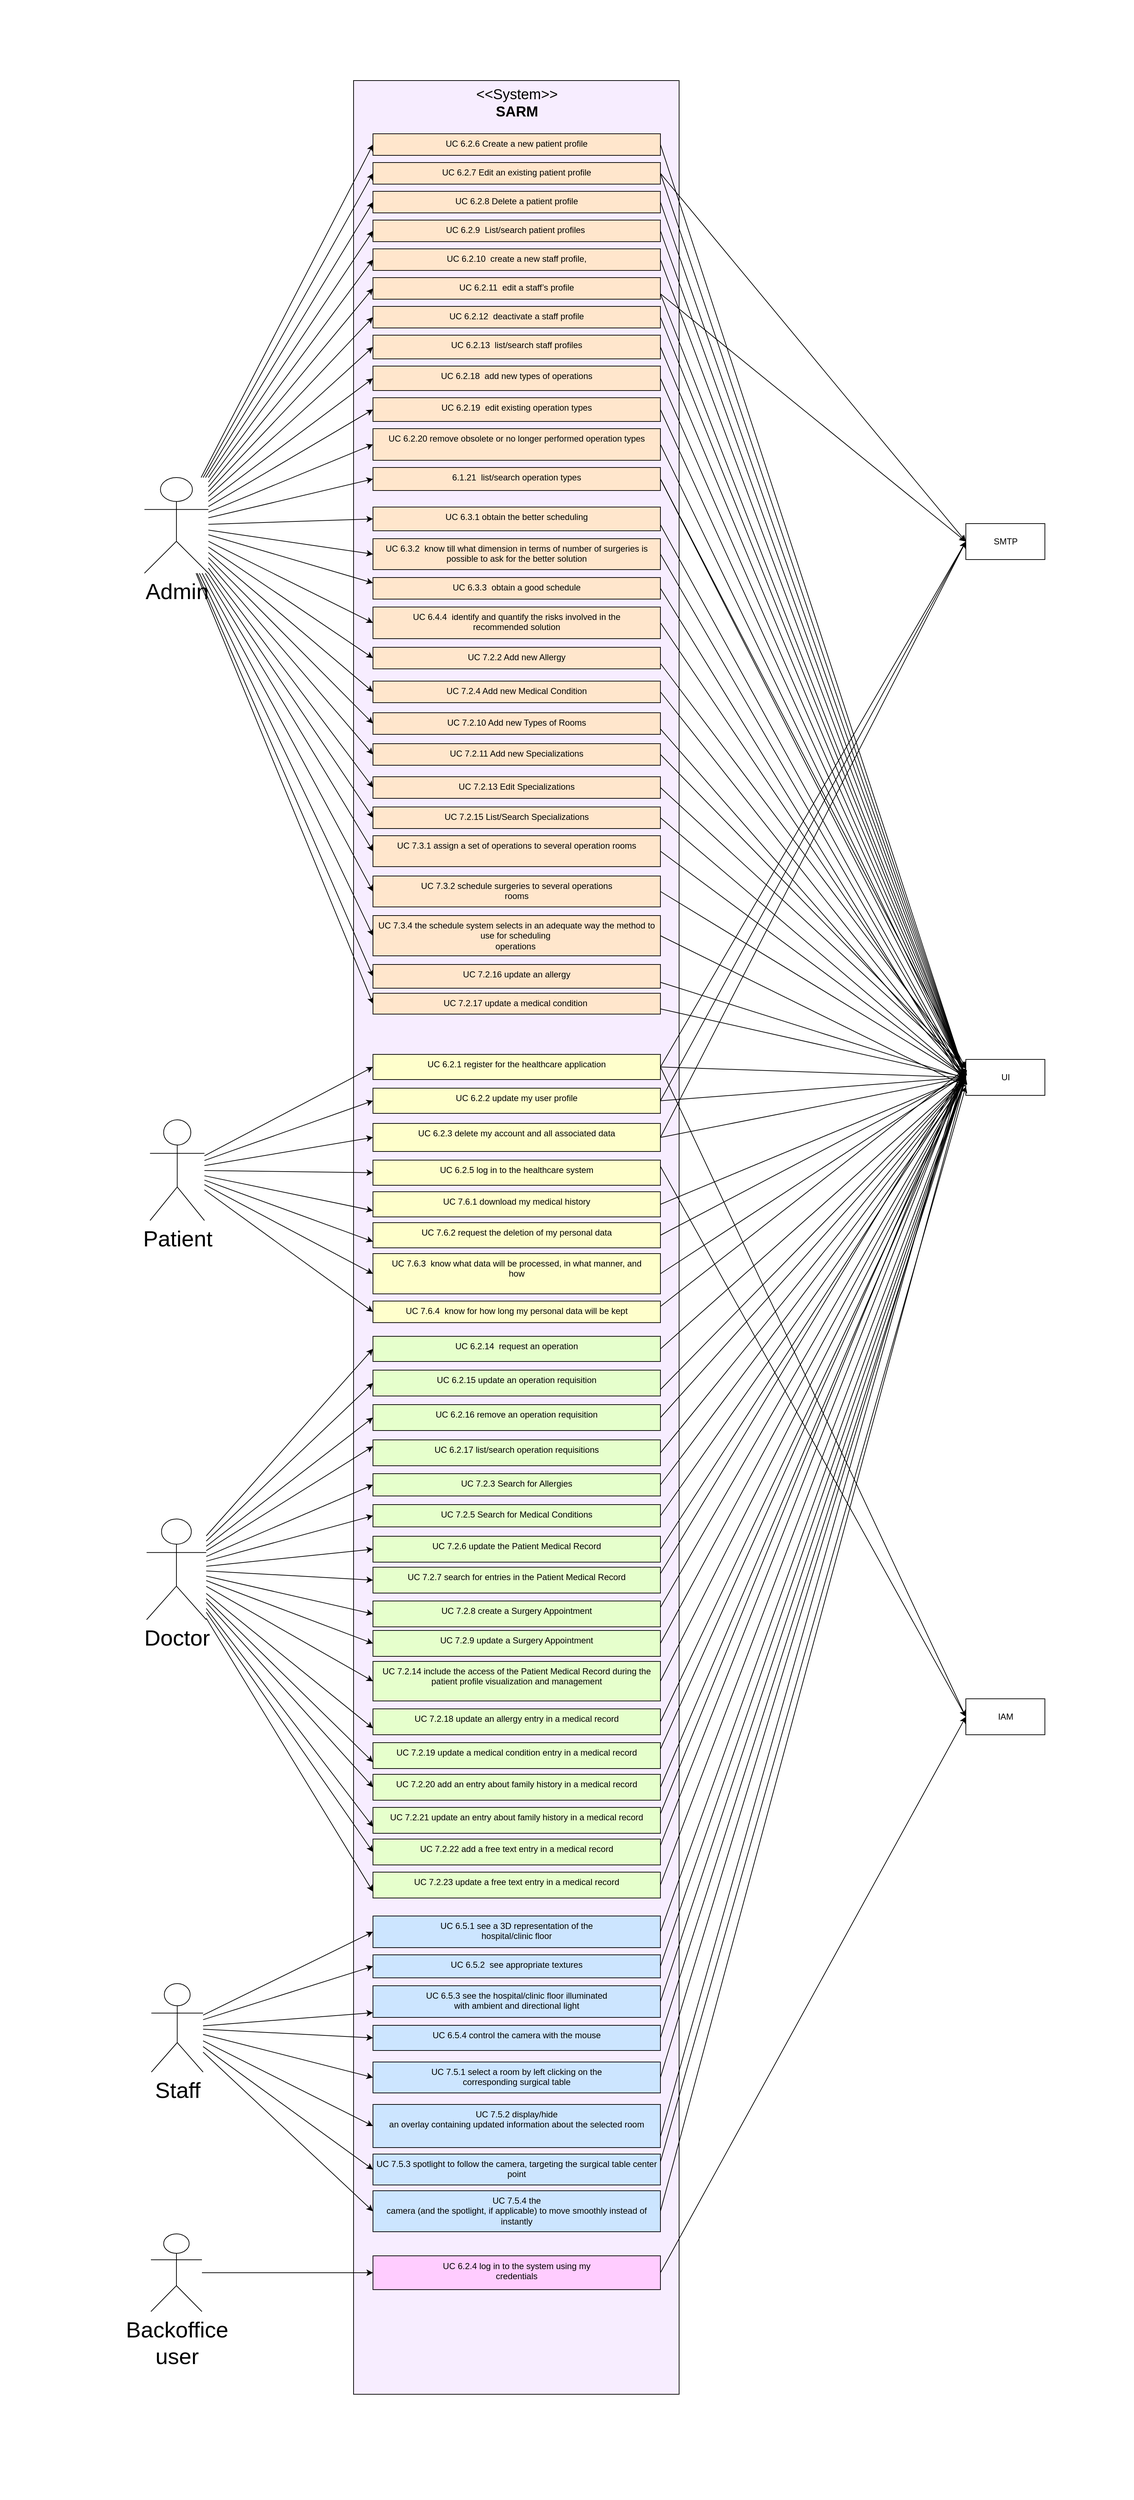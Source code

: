 <mxfile>
    <diagram id="1Ppz6q04f_pC2L-XRFzI" name="Page-1">
        <mxGraphModel dx="5565" dy="3195" grid="0" gridSize="10" guides="1" tooltips="1" connect="1" arrows="1" fold="1" page="1" pageScale="1" pageWidth="850" pageHeight="1100" background="#ffffff" math="0" shadow="0">
            <root>
                <mxCell id="0"/>
                <mxCell id="1" parent="0"/>
                <mxCell id="110" value="" style="whiteSpace=wrap;html=1;labelBackgroundColor=none;labelBorderColor=default;strokeColor=none;fontColor=#000000;fillColor=none;" parent="1" vertex="1">
                    <mxGeometry x="-248" y="-176" width="1577" height="3475" as="geometry"/>
                </mxCell>
                <mxCell id="75" value="&lt;font style=&quot;font-size: 20px;&quot;&gt;&amp;lt;&amp;lt;System&amp;gt;&amp;gt;&lt;br&gt;&lt;b&gt;SARM&lt;/b&gt;&lt;/font&gt;" style="html=1;align=center;verticalAlign=top;dashed=0;fillColor=#F7EDFF;strokeColor=#000000;fontColor=#000000;labelBackgroundColor=none;" parent="1" vertex="1">
                    <mxGeometry x="244" y="-64" width="453" height="3217" as="geometry"/>
                </mxCell>
                <mxCell id="5" value="" style="edgeStyle=none;html=1;fontColor=#000000;strokeColor=#000000;entryX=0;entryY=0.5;entryDx=0;entryDy=0;" parent="1" source="3" target="4" edge="1">
                    <mxGeometry relative="1" as="geometry"/>
                </mxCell>
                <mxCell id="7" value="" style="edgeStyle=none;html=1;strokeColor=#000000;fontColor=#000000;entryX=0;entryY=0.5;entryDx=0;entryDy=0;" parent="1" source="3" target="6" edge="1">
                    <mxGeometry relative="1" as="geometry"/>
                </mxCell>
                <mxCell id="9" value="" style="edgeStyle=none;html=1;strokeColor=#000000;fontColor=#000000;entryX=0;entryY=0.5;entryDx=0;entryDy=0;" parent="1" source="3" target="8" edge="1">
                    <mxGeometry relative="1" as="geometry"/>
                </mxCell>
                <mxCell id="11" value="" style="edgeStyle=none;html=1;strokeColor=#000000;fontColor=#000000;entryX=0;entryY=0.5;entryDx=0;entryDy=0;" parent="1" source="3" target="10" edge="1">
                    <mxGeometry relative="1" as="geometry"/>
                </mxCell>
                <mxCell id="15" value="" style="edgeStyle=none;html=1;strokeColor=#000000;fontColor=#000000;entryX=0;entryY=0.5;entryDx=0;entryDy=0;" parent="1" source="3" target="14" edge="1">
                    <mxGeometry relative="1" as="geometry"/>
                </mxCell>
                <mxCell id="17" value="" style="edgeStyle=none;html=1;strokeColor=#000000;fontColor=#000000;entryX=0;entryY=0.5;entryDx=0;entryDy=0;" parent="1" source="3" target="16" edge="1">
                    <mxGeometry relative="1" as="geometry"/>
                </mxCell>
                <mxCell id="20" value="" style="edgeStyle=none;html=1;strokeColor=#000000;fontColor=#000000;entryX=0;entryY=0.5;entryDx=0;entryDy=0;" parent="1" source="3" target="19" edge="1">
                    <mxGeometry relative="1" as="geometry"/>
                </mxCell>
                <mxCell id="23" value="" style="edgeStyle=none;html=1;strokeColor=#000000;fontColor=#000000;entryX=0;entryY=0.5;entryDx=0;entryDy=0;" parent="1" source="3" target="22" edge="1">
                    <mxGeometry relative="1" as="geometry"/>
                </mxCell>
                <mxCell id="25" value="" style="edgeStyle=none;html=1;strokeColor=#000000;fontColor=#000000;entryX=0;entryY=0.5;entryDx=0;entryDy=0;" parent="1" source="3" target="24" edge="1">
                    <mxGeometry relative="1" as="geometry"/>
                </mxCell>
                <mxCell id="27" value="" style="edgeStyle=none;html=1;strokeColor=#000000;fontColor=#000000;entryX=0;entryY=0.5;entryDx=0;entryDy=0;" parent="1" source="3" target="26" edge="1">
                    <mxGeometry relative="1" as="geometry"/>
                </mxCell>
                <mxCell id="29" value="" style="edgeStyle=none;html=1;strokeColor=#000000;fontColor=#000000;entryX=0;entryY=0.5;entryDx=0;entryDy=0;" parent="1" source="3" target="28" edge="1">
                    <mxGeometry relative="1" as="geometry"/>
                </mxCell>
                <mxCell id="31" value="" style="edgeStyle=none;html=1;strokeColor=#000000;fontColor=#000000;entryX=0;entryY=0.5;entryDx=0;entryDy=0;" parent="1" source="3" target="30" edge="1">
                    <mxGeometry relative="1" as="geometry"/>
                </mxCell>
                <mxCell id="33" value="" style="edgeStyle=none;html=1;strokeColor=#000000;fontColor=#000000;entryX=0;entryY=0.5;entryDx=0;entryDy=0;" parent="1" source="3" target="32" edge="1">
                    <mxGeometry relative="1" as="geometry"/>
                </mxCell>
                <mxCell id="35" value="" style="edgeStyle=none;html=1;strokeColor=#000000;fontColor=#000000;entryX=0;entryY=0.5;entryDx=0;entryDy=0;" parent="1" source="3" target="34" edge="1">
                    <mxGeometry relative="1" as="geometry"/>
                </mxCell>
                <mxCell id="37" value="" style="edgeStyle=none;html=1;strokeColor=#000000;fontColor=#000000;entryX=0;entryY=0.25;entryDx=0;entryDy=0;" parent="1" source="3" target="36" edge="1">
                    <mxGeometry relative="1" as="geometry"/>
                </mxCell>
                <mxCell id="39" value="" style="edgeStyle=none;html=1;strokeColor=#000000;fontColor=#000000;entryX=0;entryY=0.5;entryDx=0;entryDy=0;" parent="1" source="3" target="38" edge="1">
                    <mxGeometry relative="1" as="geometry"/>
                </mxCell>
                <mxCell id="127" style="edgeStyle=none;html=1;entryX=0;entryY=0.5;entryDx=0;entryDy=0;fontColor=#000000;strokeColor=#000000;" edge="1" parent="1" source="3" target="111">
                    <mxGeometry relative="1" as="geometry"/>
                </mxCell>
                <mxCell id="130" style="edgeStyle=none;html=1;entryX=0;entryY=0.5;entryDx=0;entryDy=0;strokeColor=#000000;fontColor=#000000;" edge="1" parent="1" source="3" target="112">
                    <mxGeometry relative="1" as="geometry"/>
                </mxCell>
                <mxCell id="131" style="edgeStyle=none;html=1;entryX=0;entryY=0.5;entryDx=0;entryDy=0;strokeColor=#000000;fontColor=#000000;" edge="1" parent="1" source="3" target="113">
                    <mxGeometry relative="1" as="geometry"/>
                </mxCell>
                <mxCell id="132" style="edgeStyle=none;html=1;entryX=0;entryY=0.5;entryDx=0;entryDy=0;strokeColor=#000000;fontColor=#000000;" edge="1" parent="1" source="3" target="114">
                    <mxGeometry relative="1" as="geometry"/>
                </mxCell>
                <mxCell id="133" style="edgeStyle=none;html=1;entryX=0;entryY=0.5;entryDx=0;entryDy=0;strokeColor=#000000;fontColor=#000000;" edge="1" parent="1" source="3" target="115">
                    <mxGeometry relative="1" as="geometry"/>
                </mxCell>
                <mxCell id="134" style="edgeStyle=none;html=1;entryX=0;entryY=0.5;entryDx=0;entryDy=0;strokeColor=#000000;fontColor=#000000;" edge="1" parent="1" source="3" target="116">
                    <mxGeometry relative="1" as="geometry"/>
                </mxCell>
                <mxCell id="135" style="edgeStyle=none;html=1;entryX=0;entryY=0.5;entryDx=0;entryDy=0;strokeColor=#000000;fontColor=#000000;" edge="1" parent="1" source="3" target="123">
                    <mxGeometry relative="1" as="geometry"/>
                </mxCell>
                <mxCell id="136" style="edgeStyle=none;html=1;entryX=0;entryY=0.5;entryDx=0;entryDy=0;strokeColor=#000000;fontColor=#000000;" edge="1" parent="1" source="3" target="124">
                    <mxGeometry relative="1" as="geometry"/>
                </mxCell>
                <mxCell id="170" style="edgeStyle=none;html=1;entryX=0;entryY=0.5;entryDx=0;entryDy=0;strokeColor=#000000;fontColor=#000000;" edge="1" parent="1" source="3" target="144">
                    <mxGeometry relative="1" as="geometry"/>
                </mxCell>
                <mxCell id="171" style="edgeStyle=none;html=1;entryX=0;entryY=0.5;entryDx=0;entryDy=0;strokeColor=#000000;fontColor=#000000;" edge="1" parent="1" source="3" target="154">
                    <mxGeometry relative="1" as="geometry"/>
                </mxCell>
                <mxCell id="172" style="edgeStyle=none;html=1;entryX=0;entryY=0.5;entryDx=0;entryDy=0;strokeColor=#000000;fontColor=#000000;" edge="1" parent="1" source="3" target="155">
                    <mxGeometry relative="1" as="geometry"/>
                </mxCell>
                <mxCell id="3" value="Admin" style="shape=umlActor;verticalLabelPosition=bottom;verticalAlign=top;html=1;strokeColor=#000000;fillColor=none;fontColor=#000000;fontSize=31;" parent="1" vertex="1">
                    <mxGeometry x="-47" y="488" width="89" height="133" as="geometry"/>
                </mxCell>
                <mxCell id="79" style="edgeStyle=none;html=1;entryX=0;entryY=0.5;entryDx=0;entryDy=0;strokeColor=#000000;fontSize=20;fontColor=#000000;endArrow=classic;endFill=1;exitX=1;exitY=0.5;exitDx=0;exitDy=0;" parent="1" source="4" target="76" edge="1">
                    <mxGeometry relative="1" as="geometry"/>
                </mxCell>
                <mxCell id="4" value="UC 6.2.6 Create a new patient profile" style="whiteSpace=wrap;html=1;verticalAlign=top;fillColor=#FFE6CC;strokeColor=#000000;fontColor=#000000;" parent="1" vertex="1">
                    <mxGeometry x="271" y="10" width="400" height="30" as="geometry"/>
                </mxCell>
                <mxCell id="80" style="edgeStyle=none;html=1;entryX=0;entryY=0.5;entryDx=0;entryDy=0;strokeColor=#000000;fontSize=20;fontColor=#000000;endArrow=classic;endFill=1;exitX=1;exitY=0.5;exitDx=0;exitDy=0;" parent="1" source="6" target="76" edge="1">
                    <mxGeometry relative="1" as="geometry"/>
                </mxCell>
                <mxCell id="84" style="edgeStyle=none;html=1;exitX=1;exitY=0.5;exitDx=0;exitDy=0;entryX=0;entryY=0.5;entryDx=0;entryDy=0;strokeColor=#000000;fontSize=20;fontColor=#000000;endArrow=classic;endFill=1;" parent="1" source="6" target="13" edge="1">
                    <mxGeometry relative="1" as="geometry"/>
                </mxCell>
                <mxCell id="6" value="UC 6.2.7 Edit an existing patient profile" style="whiteSpace=wrap;html=1;verticalAlign=top;fillColor=#FFE6CC;strokeColor=#000000;fontColor=#000000;" parent="1" vertex="1">
                    <mxGeometry x="271" y="50" width="400" height="30" as="geometry"/>
                </mxCell>
                <mxCell id="81" style="edgeStyle=none;html=1;entryX=0;entryY=0.5;entryDx=0;entryDy=0;strokeColor=#000000;fontSize=20;fontColor=#000000;endArrow=classic;endFill=1;exitX=1;exitY=0.5;exitDx=0;exitDy=0;" parent="1" source="8" target="76" edge="1">
                    <mxGeometry relative="1" as="geometry"/>
                </mxCell>
                <mxCell id="8" value="UC 6.2.8 Delete a patient profile" style="whiteSpace=wrap;html=1;verticalAlign=top;fillColor=#FFE6CC;strokeColor=#000000;fontColor=#000000;" parent="1" vertex="1">
                    <mxGeometry x="271" y="90" width="400" height="30" as="geometry"/>
                </mxCell>
                <mxCell id="82" style="edgeStyle=none;html=1;entryX=0;entryY=0.5;entryDx=0;entryDy=0;strokeColor=#000000;fontSize=20;fontColor=#000000;endArrow=classic;endFill=1;exitX=1;exitY=0.5;exitDx=0;exitDy=0;" parent="1" source="10" target="76" edge="1">
                    <mxGeometry relative="1" as="geometry"/>
                </mxCell>
                <mxCell id="10" value="UC 6.2.9&amp;nbsp; List/search patient profiles&amp;nbsp;" style="whiteSpace=wrap;html=1;verticalAlign=top;fillColor=#FFE6CC;strokeColor=#000000;fontColor=#000000;" parent="1" vertex="1">
                    <mxGeometry x="271" y="130" width="400" height="30" as="geometry"/>
                </mxCell>
                <mxCell id="12" value="IAM" style="html=1;strokeColor=#000000;fontColor=#000000;fillColor=none;" parent="1" vertex="1">
                    <mxGeometry x="1096" y="2186" width="110" height="50" as="geometry"/>
                </mxCell>
                <mxCell id="13" value="SMTP" style="html=1;strokeColor=#000000;fontColor=#000000;fillColor=none;" parent="1" vertex="1">
                    <mxGeometry x="1096" y="552" width="110" height="50" as="geometry"/>
                </mxCell>
                <mxCell id="83" style="edgeStyle=none;html=1;entryX=0;entryY=0.5;entryDx=0;entryDy=0;strokeColor=#000000;fontSize=20;fontColor=#000000;endArrow=classic;endFill=1;exitX=1;exitY=0.5;exitDx=0;exitDy=0;" parent="1" source="14" target="76" edge="1">
                    <mxGeometry relative="1" as="geometry"/>
                </mxCell>
                <mxCell id="14" value="UC 6.2.10&amp;nbsp; create a new staff profile," style="whiteSpace=wrap;html=1;verticalAlign=top;fillColor=#FFE6CC;strokeColor=#000000;fontColor=#000000;" parent="1" vertex="1">
                    <mxGeometry x="271" y="170" width="400" height="30" as="geometry"/>
                </mxCell>
                <mxCell id="85" style="edgeStyle=none;html=1;exitX=1;exitY=0.75;exitDx=0;exitDy=0;entryX=0;entryY=0.5;entryDx=0;entryDy=0;strokeColor=#000000;fontSize=20;fontColor=#000000;endArrow=classic;endFill=1;" parent="1" source="16" target="13" edge="1">
                    <mxGeometry relative="1" as="geometry"/>
                </mxCell>
                <mxCell id="86" style="edgeStyle=none;html=1;entryX=0;entryY=0.5;entryDx=0;entryDy=0;strokeColor=#000000;fontSize=20;fontColor=#000000;endArrow=classic;endFill=1;exitX=1;exitY=0.75;exitDx=0;exitDy=0;" parent="1" source="16" target="76" edge="1">
                    <mxGeometry relative="1" as="geometry"/>
                </mxCell>
                <mxCell id="16" value="UC 6.2.11&amp;nbsp; edit a staff’s profile" style="whiteSpace=wrap;html=1;verticalAlign=top;fillColor=#FFE6CC;strokeColor=#000000;fontColor=#000000;" parent="1" vertex="1">
                    <mxGeometry x="271" y="210" width="400" height="30" as="geometry"/>
                </mxCell>
                <mxCell id="87" style="edgeStyle=none;html=1;entryX=0;entryY=0.5;entryDx=0;entryDy=0;strokeColor=#000000;fontSize=20;fontColor=#000000;endArrow=classic;endFill=1;exitX=1;exitY=0.5;exitDx=0;exitDy=0;" parent="1" source="19" target="76" edge="1">
                    <mxGeometry relative="1" as="geometry"/>
                </mxCell>
                <mxCell id="19" value="UC 6.2.12&amp;nbsp; deactivate a staff profile" style="whiteSpace=wrap;html=1;verticalAlign=top;fillColor=#FFE6CC;strokeColor=#000000;fontColor=#000000;" parent="1" vertex="1">
                    <mxGeometry x="271" y="250" width="400" height="30" as="geometry"/>
                </mxCell>
                <mxCell id="88" style="edgeStyle=none;html=1;entryX=0;entryY=0.5;entryDx=0;entryDy=0;strokeColor=#000000;fontSize=20;fontColor=#000000;endArrow=classic;endFill=1;exitX=1;exitY=0.5;exitDx=0;exitDy=0;" parent="1" source="22" target="76" edge="1">
                    <mxGeometry relative="1" as="geometry"/>
                </mxCell>
                <mxCell id="22" value="UC 6.2.13&amp;nbsp; list/search staff profiles" style="whiteSpace=wrap;html=1;verticalAlign=top;fillColor=#FFE6CC;strokeColor=#000000;fontColor=#000000;" parent="1" vertex="1">
                    <mxGeometry x="271" y="290" width="400" height="33" as="geometry"/>
                </mxCell>
                <mxCell id="89" style="edgeStyle=none;html=1;entryX=0;entryY=0.5;entryDx=0;entryDy=0;strokeColor=#000000;fontSize=20;fontColor=#000000;endArrow=classic;endFill=1;exitX=1;exitY=0.5;exitDx=0;exitDy=0;" parent="1" source="24" target="76" edge="1">
                    <mxGeometry relative="1" as="geometry"/>
                </mxCell>
                <mxCell id="24" value="UC 6.2.18&amp;nbsp; add new types of operations" style="whiteSpace=wrap;html=1;verticalAlign=top;fillColor=#FFE6CC;strokeColor=#000000;fontColor=#000000;" parent="1" vertex="1">
                    <mxGeometry x="271" y="333" width="400" height="34" as="geometry"/>
                </mxCell>
                <mxCell id="90" style="edgeStyle=none;html=1;entryX=0;entryY=0.5;entryDx=0;entryDy=0;strokeColor=#000000;fontSize=20;fontColor=#000000;endArrow=classic;endFill=1;exitX=1;exitY=0.5;exitDx=0;exitDy=0;" parent="1" source="26" target="76" edge="1">
                    <mxGeometry relative="1" as="geometry"/>
                </mxCell>
                <mxCell id="26" value="UC 6.2.19&amp;nbsp; edit existing operation types" style="whiteSpace=wrap;html=1;verticalAlign=top;fillColor=#FFE6CC;strokeColor=#000000;fontColor=#000000;" parent="1" vertex="1">
                    <mxGeometry x="271" y="377" width="400" height="33" as="geometry"/>
                </mxCell>
                <mxCell id="91" style="edgeStyle=none;html=1;entryX=0;entryY=0.5;entryDx=0;entryDy=0;strokeColor=#000000;fontSize=20;fontColor=#000000;endArrow=classic;endFill=1;exitX=1;exitY=0.5;exitDx=0;exitDy=0;" parent="1" source="28" target="76" edge="1">
                    <mxGeometry relative="1" as="geometry"/>
                </mxCell>
                <mxCell id="28" value="UC 6.2.20&amp;nbsp;remove obsolete or no longer performed operation types" style="whiteSpace=wrap;html=1;verticalAlign=top;fillColor=#FFE6CC;strokeColor=#000000;fontColor=#000000;" parent="1" vertex="1">
                    <mxGeometry x="271" y="420" width="400" height="44" as="geometry"/>
                </mxCell>
                <mxCell id="92" style="edgeStyle=none;html=1;strokeColor=#000000;fontSize=20;fontColor=#000000;endArrow=classic;endFill=1;exitX=1;exitY=0.5;exitDx=0;exitDy=0;entryX=0;entryY=0.25;entryDx=0;entryDy=0;" parent="1" source="30" edge="1" target="76">
                    <mxGeometry relative="1" as="geometry">
                        <mxPoint x="982.0" y="747.833" as="targetPoint"/>
                    </mxGeometry>
                </mxCell>
                <mxCell id="188" style="edgeStyle=none;html=1;exitX=1;exitY=0.5;exitDx=0;exitDy=0;entryX=0;entryY=0.5;entryDx=0;entryDy=0;strokeColor=#000000;fontColor=#000000;" edge="1" parent="1" source="30" target="76">
                    <mxGeometry relative="1" as="geometry"/>
                </mxCell>
                <mxCell id="30" value="6.1.21&amp;nbsp; list/search operation types" style="whiteSpace=wrap;html=1;verticalAlign=top;fillColor=#FFE6CC;strokeColor=#000000;fontColor=#000000;" parent="1" vertex="1">
                    <mxGeometry x="271" y="474" width="400" height="32" as="geometry"/>
                </mxCell>
                <mxCell id="189" style="edgeStyle=none;html=1;exitX=1;exitY=0.75;exitDx=0;exitDy=0;strokeColor=#000000;fontColor=#000000;" edge="1" parent="1" source="32">
                    <mxGeometry relative="1" as="geometry">
                        <mxPoint x="1096.03" y="1326.81" as="targetPoint"/>
                    </mxGeometry>
                </mxCell>
                <mxCell id="32" value="UC 6.3.1&amp;nbsp;obtain the better scheduling " style="whiteSpace=wrap;html=1;verticalAlign=top;fillColor=#FFE6CC;strokeColor=#000000;fontColor=#000000;" parent="1" vertex="1">
                    <mxGeometry x="271" y="529" width="400" height="33" as="geometry"/>
                </mxCell>
                <mxCell id="190" style="edgeStyle=none;html=1;exitX=1;exitY=0.5;exitDx=0;exitDy=0;strokeColor=#000000;fontColor=#000000;" edge="1" parent="1" source="34">
                    <mxGeometry relative="1" as="geometry">
                        <mxPoint x="1096.03" y="1328.714" as="targetPoint"/>
                    </mxGeometry>
                </mxCell>
                <mxCell id="34" value="UC 6.3.2&amp;nbsp; know till what dimension in terms of number of surgeries is possible to ask for the better solution" style="whiteSpace=wrap;html=1;verticalAlign=top;fillColor=#FFE6CC;strokeColor=#000000;fontColor=#000000;" parent="1" vertex="1">
                    <mxGeometry x="271" y="573" width="400" height="43" as="geometry"/>
                </mxCell>
                <mxCell id="191" style="edgeStyle=none;html=1;exitX=1;exitY=0.5;exitDx=0;exitDy=0;strokeColor=#000000;fontColor=#000000;" edge="1" parent="1" source="36">
                    <mxGeometry relative="1" as="geometry">
                        <mxPoint x="1094.125" y="1330.619" as="targetPoint"/>
                    </mxGeometry>
                </mxCell>
                <mxCell id="36" value="UC 6.3.3&amp;nbsp; obtain a good schedule" style="whiteSpace=wrap;html=1;verticalAlign=top;fillColor=#FFE6CC;strokeColor=#000000;fontColor=#000000;" parent="1" vertex="1">
                    <mxGeometry x="271" y="627" width="400" height="30" as="geometry"/>
                </mxCell>
                <mxCell id="192" style="edgeStyle=none;html=1;exitX=1;exitY=0.5;exitDx=0;exitDy=0;entryX=0;entryY=0.5;entryDx=0;entryDy=0;strokeColor=#000000;fontColor=#000000;" edge="1" parent="1" source="38" target="76">
                    <mxGeometry relative="1" as="geometry"/>
                </mxCell>
                <mxCell id="38" value="UC 6.4.4&amp;nbsp; identify and quantify the risks involved in the &lt;br/&gt;recommended solution" style="whiteSpace=wrap;html=1;verticalAlign=top;fillColor=#FFE6CC;strokeColor=#000000;fontColor=#000000;" parent="1" vertex="1">
                    <mxGeometry x="271" y="668" width="400" height="44" as="geometry"/>
                </mxCell>
                <mxCell id="42" value="" style="edgeStyle=none;html=1;entryX=0;entryY=0.5;entryDx=0;entryDy=0;endArrow=classic;endFill=1;strokeColor=#000000;" parent="1" source="40" target="41" edge="1">
                    <mxGeometry relative="1" as="geometry"/>
                </mxCell>
                <mxCell id="45" value="" style="edgeStyle=none;html=1;strokeColor=#000000;endArrow=classic;endFill=1;entryX=0;entryY=0.5;entryDx=0;entryDy=0;" parent="1" source="40" target="44" edge="1">
                    <mxGeometry relative="1" as="geometry"/>
                </mxCell>
                <mxCell id="47" value="" style="edgeStyle=none;html=1;strokeColor=#000000;endArrow=classic;endFill=1;entryX=0;entryY=0.5;entryDx=0;entryDy=0;" parent="1" source="40" target="46" edge="1">
                    <mxGeometry relative="1" as="geometry"/>
                </mxCell>
                <mxCell id="49" value="" style="edgeStyle=none;html=1;strokeColor=#000000;endArrow=classic;endFill=1;entryX=0;entryY=0.5;entryDx=0;entryDy=0;" parent="1" source="40" target="48" edge="1">
                    <mxGeometry relative="1" as="geometry"/>
                </mxCell>
                <mxCell id="174" style="edgeStyle=none;html=1;entryX=0;entryY=0.75;entryDx=0;entryDy=0;strokeColor=#000000;fontColor=#000000;" edge="1" parent="1" source="40" target="145">
                    <mxGeometry relative="1" as="geometry"/>
                </mxCell>
                <mxCell id="175" style="edgeStyle=none;html=1;entryX=0;entryY=0.75;entryDx=0;entryDy=0;strokeColor=#000000;fontColor=#000000;" edge="1" parent="1" source="40" target="146">
                    <mxGeometry relative="1" as="geometry"/>
                </mxCell>
                <mxCell id="176" style="edgeStyle=none;html=1;entryX=0;entryY=0.5;entryDx=0;entryDy=0;strokeColor=#000000;fontColor=#000000;" edge="1" parent="1" source="40" target="147">
                    <mxGeometry relative="1" as="geometry"/>
                </mxCell>
                <mxCell id="177" style="edgeStyle=none;html=1;entryX=0;entryY=0.5;entryDx=0;entryDy=0;strokeColor=#000000;fontColor=#000000;" edge="1" parent="1" source="40" target="148">
                    <mxGeometry relative="1" as="geometry"/>
                </mxCell>
                <mxCell id="40" value="Patient" style="shape=umlActor;verticalLabelPosition=bottom;verticalAlign=top;html=1;strokeColor=#000000;fillColor=none;fontColor=#000000;fontSize=31;" parent="1" vertex="1">
                    <mxGeometry x="-39.25" y="1381" width="75.75" height="140" as="geometry"/>
                </mxCell>
                <mxCell id="93" style="edgeStyle=none;html=1;entryX=0;entryY=0.5;entryDx=0;entryDy=0;strokeColor=#000000;fontSize=20;fontColor=#000000;endArrow=classic;endFill=1;exitX=1;exitY=0.5;exitDx=0;exitDy=0;" parent="1" source="41" target="12" edge="1">
                    <mxGeometry relative="1" as="geometry"/>
                </mxCell>
                <mxCell id="94" style="edgeStyle=none;html=1;entryX=0;entryY=0.5;entryDx=0;entryDy=0;strokeColor=#000000;fontSize=20;fontColor=#000000;endArrow=classic;endFill=1;exitX=1;exitY=0.5;exitDx=0;exitDy=0;" parent="1" source="41" target="76" edge="1">
                    <mxGeometry relative="1" as="geometry"/>
                </mxCell>
                <mxCell id="96" style="edgeStyle=none;html=1;exitX=1;exitY=0.5;exitDx=0;exitDy=0;entryX=0;entryY=0.5;entryDx=0;entryDy=0;strokeColor=#000000;fontSize=20;fontColor=#000000;endArrow=classic;endFill=1;" parent="1" source="41" target="13" edge="1">
                    <mxGeometry relative="1" as="geometry"/>
                </mxCell>
                <mxCell id="41" value="UC 6.2.1&amp;nbsp;register for the healthcare application" style="whiteSpace=wrap;html=1;verticalAlign=top;fillColor=#FFFFCC;strokeColor=#000000;fontColor=#000000;" parent="1" vertex="1">
                    <mxGeometry x="271" y="1290" width="400" height="35" as="geometry"/>
                </mxCell>
                <mxCell id="95" style="edgeStyle=none;html=1;entryX=0;entryY=0.5;entryDx=0;entryDy=0;strokeColor=#000000;fontSize=20;fontColor=#000000;endArrow=classic;endFill=1;exitX=1;exitY=0.5;exitDx=0;exitDy=0;" parent="1" source="44" target="76" edge="1">
                    <mxGeometry relative="1" as="geometry"/>
                </mxCell>
                <mxCell id="108" style="edgeStyle=none;html=1;exitX=1;exitY=0.5;exitDx=0;exitDy=0;strokeColor=#030303;entryX=0;entryY=0.5;entryDx=0;entryDy=0;" parent="1" source="44" edge="1" target="13">
                    <mxGeometry relative="1" as="geometry">
                        <mxPoint x="982.906" y="505.419" as="targetPoint"/>
                    </mxGeometry>
                </mxCell>
                <mxCell id="44" value="UC 6.2.2&amp;nbsp;update my user profile" style="whiteSpace=wrap;html=1;verticalAlign=top;fillColor=#FFFFCC;strokeColor=#000000;fontColor=#000000;" parent="1" vertex="1">
                    <mxGeometry x="271" y="1337" width="400" height="35" as="geometry"/>
                </mxCell>
                <mxCell id="97" style="edgeStyle=none;html=1;entryX=0;entryY=0.5;entryDx=0;entryDy=0;strokeColor=#000000;fontSize=20;fontColor=#000000;endArrow=classic;endFill=1;exitX=1;exitY=0.5;exitDx=0;exitDy=0;" parent="1" source="46" target="76" edge="1">
                    <mxGeometry relative="1" as="geometry"/>
                </mxCell>
                <mxCell id="109" style="edgeStyle=none;html=1;entryX=0;entryY=0.5;entryDx=0;entryDy=0;strokeColor=#030303;exitX=1;exitY=0.5;exitDx=0;exitDy=0;" parent="1" source="46" target="13" edge="1">
                    <mxGeometry relative="1" as="geometry"/>
                </mxCell>
                <mxCell id="46" value="UC 6.2.3&amp;nbsp;delete my account and all associated data" style="whiteSpace=wrap;html=1;verticalAlign=top;fillColor=#FFFFCC;strokeColor=#000000;fontColor=#000000;" parent="1" vertex="1">
                    <mxGeometry x="271" y="1386" width="400" height="39" as="geometry"/>
                </mxCell>
                <mxCell id="98" style="edgeStyle=none;html=1;entryX=0;entryY=0.5;entryDx=0;entryDy=0;strokeColor=#000000;fontSize=20;fontColor=#000000;endArrow=classic;endFill=1;exitX=1;exitY=0.25;exitDx=0;exitDy=0;" parent="1" source="48" target="12" edge="1">
                    <mxGeometry relative="1" as="geometry"/>
                </mxCell>
                <mxCell id="48" value="UC 6.2.5&amp;nbsp;log in to the healthcare system" style="whiteSpace=wrap;html=1;verticalAlign=top;fillColor=#FFFFCC;strokeColor=#000000;fontColor=#000000;" parent="1" vertex="1">
                    <mxGeometry x="271" y="1437" width="400" height="35" as="geometry"/>
                </mxCell>
                <mxCell id="53" value="" style="edgeStyle=none;html=1;strokeColor=#000000;endArrow=classic;endFill=1;entryX=0;entryY=0.5;entryDx=0;entryDy=0;" parent="1" source="51" target="52" edge="1">
                    <mxGeometry relative="1" as="geometry"/>
                </mxCell>
                <mxCell id="55" value="" style="edgeStyle=none;html=1;strokeColor=#000000;endArrow=classic;endFill=1;entryX=0;entryY=0.5;entryDx=0;entryDy=0;" parent="1" source="51" target="54" edge="1">
                    <mxGeometry relative="1" as="geometry"/>
                </mxCell>
                <mxCell id="59" value="" style="edgeStyle=none;html=1;strokeColor=#000000;endArrow=classic;endFill=1;entryX=0;entryY=0.5;entryDx=0;entryDy=0;" parent="1" source="51" target="58" edge="1">
                    <mxGeometry relative="1" as="geometry"/>
                </mxCell>
                <mxCell id="61" value="" style="edgeStyle=none;html=1;strokeColor=#000000;endArrow=classic;endFill=1;entryX=0;entryY=0.25;entryDx=0;entryDy=0;" parent="1" source="51" target="60" edge="1">
                    <mxGeometry relative="1" as="geometry"/>
                </mxCell>
                <mxCell id="137" style="edgeStyle=none;html=1;entryX=0;entryY=0.5;entryDx=0;entryDy=0;strokeColor=#000000;fontColor=#000000;" edge="1" parent="1" source="51" target="117">
                    <mxGeometry relative="1" as="geometry"/>
                </mxCell>
                <mxCell id="138" style="edgeStyle=none;html=1;entryX=0;entryY=0.5;entryDx=0;entryDy=0;strokeColor=#000000;fontColor=#000000;" edge="1" parent="1" source="51" target="118">
                    <mxGeometry relative="1" as="geometry"/>
                </mxCell>
                <mxCell id="139" style="edgeStyle=none;html=1;entryX=0;entryY=0.5;entryDx=0;entryDy=0;strokeColor=#000000;fontColor=#000000;" edge="1" parent="1" source="51" target="119">
                    <mxGeometry relative="1" as="geometry"/>
                </mxCell>
                <mxCell id="140" style="edgeStyle=none;html=1;entryX=0;entryY=0.5;entryDx=0;entryDy=0;strokeColor=#000000;fontColor=#000000;" edge="1" parent="1" source="51" target="120">
                    <mxGeometry relative="1" as="geometry"/>
                </mxCell>
                <mxCell id="141" style="edgeStyle=none;html=1;entryX=0;entryY=0.5;entryDx=0;entryDy=0;strokeColor=#000000;fontColor=#000000;" edge="1" parent="1" source="51" target="121">
                    <mxGeometry relative="1" as="geometry"/>
                </mxCell>
                <mxCell id="142" style="edgeStyle=none;html=1;entryX=0;entryY=0.5;entryDx=0;entryDy=0;strokeColor=#000000;fontColor=#000000;" edge="1" parent="1" source="51" target="122">
                    <mxGeometry relative="1" as="geometry"/>
                </mxCell>
                <mxCell id="143" style="edgeStyle=none;html=1;entryX=0;entryY=0.5;entryDx=0;entryDy=0;strokeColor=#000000;fontColor=#000000;" edge="1" parent="1" source="51" target="125">
                    <mxGeometry relative="1" as="geometry"/>
                </mxCell>
                <mxCell id="178" style="edgeStyle=none;html=1;entryX=0;entryY=0.75;entryDx=0;entryDy=0;strokeColor=#000000;fontColor=#000000;" edge="1" parent="1" source="51" target="158">
                    <mxGeometry relative="1" as="geometry"/>
                </mxCell>
                <mxCell id="179" style="edgeStyle=none;html=1;entryX=0;entryY=0.75;entryDx=0;entryDy=0;strokeColor=#000000;fontColor=#000000;" edge="1" parent="1" source="51" target="163">
                    <mxGeometry relative="1" as="geometry"/>
                </mxCell>
                <mxCell id="180" style="edgeStyle=none;html=1;entryX=0;entryY=0.5;entryDx=0;entryDy=0;strokeColor=#000000;fontColor=#000000;" edge="1" parent="1" source="51" target="165">
                    <mxGeometry relative="1" as="geometry"/>
                </mxCell>
                <mxCell id="181" style="edgeStyle=none;html=1;entryX=0;entryY=0.75;entryDx=0;entryDy=0;strokeColor=#000000;fontColor=#000000;" edge="1" parent="1" source="51" target="166">
                    <mxGeometry relative="1" as="geometry"/>
                </mxCell>
                <mxCell id="182" style="edgeStyle=none;html=1;entryX=0;entryY=0.5;entryDx=0;entryDy=0;strokeColor=#000000;fontColor=#000000;" edge="1" parent="1" source="51" target="168">
                    <mxGeometry relative="1" as="geometry"/>
                </mxCell>
                <mxCell id="183" style="edgeStyle=none;html=1;entryX=0;entryY=0.75;entryDx=0;entryDy=0;strokeColor=#000000;fontColor=#000000;" edge="1" parent="1" source="51" target="169">
                    <mxGeometry relative="1" as="geometry"/>
                </mxCell>
                <mxCell id="51" value="&lt;font style=&quot;font-size: 31px;&quot;&gt;Doctor&lt;/font&gt;" style="shape=umlActor;verticalLabelPosition=bottom;verticalAlign=top;html=1;strokeColor=#000000;fillColor=none;fontColor=#000000;" parent="1" vertex="1">
                    <mxGeometry x="-44" y="1936" width="83" height="140" as="geometry"/>
                </mxCell>
                <mxCell id="99" style="edgeStyle=none;html=1;entryX=0;entryY=0.5;entryDx=0;entryDy=0;strokeColor=#000000;fontSize=20;fontColor=#000000;endArrow=classic;endFill=1;exitX=1;exitY=0.5;exitDx=0;exitDy=0;" parent="1" source="52" target="76" edge="1">
                    <mxGeometry relative="1" as="geometry"/>
                </mxCell>
                <mxCell id="52" value="UC 6.2.14&amp;nbsp; request an operation" style="whiteSpace=wrap;html=1;verticalAlign=top;fillColor=#E6FFCC;strokeColor=#000000;fontColor=#000000;" parent="1" vertex="1">
                    <mxGeometry x="271" y="1682" width="400" height="35" as="geometry"/>
                </mxCell>
                <mxCell id="100" style="edgeStyle=none;html=1;entryX=0;entryY=0.5;entryDx=0;entryDy=0;strokeColor=#000000;fontSize=20;fontColor=#000000;endArrow=classic;endFill=1;exitX=1;exitY=0.75;exitDx=0;exitDy=0;" parent="1" source="54" target="76" edge="1">
                    <mxGeometry relative="1" as="geometry"/>
                </mxCell>
                <mxCell id="54" value="UC 6.2.15&amp;nbsp;update an operation requisition" style="whiteSpace=wrap;html=1;verticalAlign=top;fillColor=#E6FFCC;strokeColor=#000000;fontColor=#000000;" parent="1" vertex="1">
                    <mxGeometry x="271" y="1729" width="400" height="36" as="geometry"/>
                </mxCell>
                <mxCell id="101" style="edgeStyle=none;html=1;entryX=0;entryY=0.5;entryDx=0;entryDy=0;strokeColor=#000000;fontSize=20;fontColor=#000000;endArrow=classic;endFill=1;exitX=1;exitY=0.5;exitDx=0;exitDy=0;" parent="1" source="58" target="76" edge="1">
                    <mxGeometry relative="1" as="geometry"/>
                </mxCell>
                <mxCell id="58" value="UC 6.2.16&amp;nbsp;remove an operation requisition" style="whiteSpace=wrap;html=1;verticalAlign=top;fillColor=#E6FFCC;strokeColor=#000000;fontColor=#000000;" parent="1" vertex="1">
                    <mxGeometry x="271" y="1777" width="400" height="36" as="geometry"/>
                </mxCell>
                <mxCell id="102" style="edgeStyle=none;html=1;strokeColor=#000000;fontSize=20;fontColor=#000000;endArrow=classic;endFill=1;exitX=1;exitY=0.5;exitDx=0;exitDy=0;entryX=0;entryY=0.5;entryDx=0;entryDy=0;" parent="1" source="60" edge="1" target="76">
                    <mxGeometry relative="1" as="geometry">
                        <mxPoint x="990.333" y="752.833" as="targetPoint"/>
                    </mxGeometry>
                </mxCell>
                <mxCell id="60" value="UC 6.2.17&amp;nbsp;list/search operation requisitions" style="whiteSpace=wrap;html=1;verticalAlign=top;fillColor=#E6FFCC;strokeColor=#000000;fontColor=#000000;" parent="1" vertex="1">
                    <mxGeometry x="271" y="1826" width="400" height="36" as="geometry"/>
                </mxCell>
                <mxCell id="64" value="" style="edgeStyle=none;html=1;strokeColor=#000000;endArrow=classic;endFill=1;entryX=0;entryY=0.5;entryDx=0;entryDy=0;" parent="1" source="62" target="63" edge="1">
                    <mxGeometry relative="1" as="geometry"/>
                </mxCell>
                <mxCell id="66" value="" style="edgeStyle=none;html=1;strokeColor=#000000;endArrow=classic;endFill=1;entryX=0;entryY=0.5;entryDx=0;entryDy=0;" parent="1" source="62" target="65" edge="1">
                    <mxGeometry relative="1" as="geometry">
                        <mxPoint x="274" y="2566" as="targetPoint"/>
                    </mxGeometry>
                </mxCell>
                <mxCell id="68" value="" style="edgeStyle=none;html=1;strokeColor=#000000;endArrow=classic;endFill=1;" parent="1" source="62" target="67" edge="1">
                    <mxGeometry relative="1" as="geometry"/>
                </mxCell>
                <mxCell id="70" value="" style="edgeStyle=none;html=1;strokeColor=#000000;endArrow=classic;endFill=1;entryX=0;entryY=0.5;entryDx=0;entryDy=0;" parent="1" source="62" target="69" edge="1">
                    <mxGeometry relative="1" as="geometry"/>
                </mxCell>
                <mxCell id="184" style="edgeStyle=none;html=1;entryX=0;entryY=0.5;entryDx=0;entryDy=0;strokeColor=#000000;fontColor=#000000;" edge="1" parent="1" source="62" target="149">
                    <mxGeometry relative="1" as="geometry"/>
                </mxCell>
                <mxCell id="185" style="edgeStyle=none;html=1;entryX=0;entryY=0.5;entryDx=0;entryDy=0;strokeColor=#000000;fontColor=#000000;" edge="1" parent="1" source="62" target="150">
                    <mxGeometry relative="1" as="geometry"/>
                </mxCell>
                <mxCell id="186" style="edgeStyle=none;html=1;entryX=0;entryY=0.5;entryDx=0;entryDy=0;strokeColor=#000000;fontColor=#000000;" edge="1" parent="1" source="62" target="153">
                    <mxGeometry relative="1" as="geometry"/>
                </mxCell>
                <mxCell id="187" style="edgeStyle=none;html=1;entryX=0;entryY=0.5;entryDx=0;entryDy=0;strokeColor=#000000;fontColor=#000000;" edge="1" parent="1" source="62" target="152">
                    <mxGeometry relative="1" as="geometry"/>
                </mxCell>
                <mxCell id="62" value="Staff" style="shape=umlActor;verticalLabelPosition=bottom;verticalAlign=top;html=1;strokeColor=#000000;fillColor=none;fontColor=#000000;fontSize=31;" parent="1" vertex="1">
                    <mxGeometry x="-37.38" y="2582" width="72" height="123" as="geometry"/>
                </mxCell>
                <mxCell id="103" style="edgeStyle=none;html=1;exitX=1;exitY=0.5;exitDx=0;exitDy=0;entryX=0;entryY=0.5;entryDx=0;entryDy=0;strokeColor=#000000;fontSize=20;fontColor=#000000;endArrow=classic;endFill=1;" parent="1" source="63" target="76" edge="1">
                    <mxGeometry relative="1" as="geometry"/>
                </mxCell>
                <mxCell id="63" value="UC 6.5.1&amp;nbsp;see a 3D representation of the &lt;br/&gt;hospital/clinic floor" style="whiteSpace=wrap;html=1;verticalAlign=top;fillColor=#CCE5FF;strokeColor=#000000;fontColor=#000000;" parent="1" vertex="1">
                    <mxGeometry x="271" y="2488" width="400" height="44" as="geometry"/>
                </mxCell>
                <mxCell id="104" style="edgeStyle=none;html=1;strokeColor=#000000;fontSize=20;fontColor=#000000;endArrow=classic;endFill=1;exitX=1;exitY=0.5;exitDx=0;exitDy=0;entryX=0;entryY=0.5;entryDx=0;entryDy=0;" parent="1" source="65" edge="1" target="76">
                    <mxGeometry relative="1" as="geometry">
                        <mxPoint x="987.0" y="744.5" as="targetPoint"/>
                    </mxGeometry>
                </mxCell>
                <mxCell id="65" value="UC 6.5.2&amp;nbsp;&amp;nbsp;see appropriate textures" style="whiteSpace=wrap;html=1;verticalAlign=top;fillColor=#CCE5FF;strokeColor=#000000;fontColor=#000000;" parent="1" vertex="1">
                    <mxGeometry x="271" y="2542" width="400" height="32" as="geometry"/>
                </mxCell>
                <mxCell id="106" style="edgeStyle=none;html=1;exitX=1;exitY=0.5;exitDx=0;exitDy=0;entryX=0;entryY=0.5;entryDx=0;entryDy=0;strokeColor=#000000;fontSize=20;fontColor=#000000;endArrow=classic;endFill=1;" parent="1" source="67" target="76" edge="1">
                    <mxGeometry relative="1" as="geometry"/>
                </mxCell>
                <mxCell id="67" value="UC 6.5.3&amp;nbsp;see the hospital/clinic floor illuminated &lt;br/&gt;with ambient and directional light" style="whiteSpace=wrap;html=1;verticalAlign=top;fillColor=#CCE5FF;strokeColor=#000000;fontColor=#000000;" parent="1" vertex="1">
                    <mxGeometry x="271" y="2585" width="400" height="44" as="geometry"/>
                </mxCell>
                <mxCell id="107" style="edgeStyle=none;html=1;exitX=1;exitY=0.5;exitDx=0;exitDy=0;entryX=0;entryY=0.5;entryDx=0;entryDy=0;strokeColor=#000000;fontSize=20;fontColor=#000000;endArrow=classic;endFill=1;" parent="1" source="69" target="76" edge="1">
                    <mxGeometry relative="1" as="geometry"/>
                </mxCell>
                <mxCell id="69" value="UC 6.5.4&amp;nbsp;control the camera with the mouse" style="whiteSpace=wrap;html=1;verticalAlign=top;fillColor=#CCE5FF;strokeColor=#000000;fontColor=#000000;" parent="1" vertex="1">
                    <mxGeometry x="271" y="2640" width="400" height="35" as="geometry"/>
                </mxCell>
                <mxCell id="73" value="" style="edgeStyle=none;html=1;strokeColor=#000000;endArrow=classic;endFill=1;" parent="1" source="71" target="72" edge="1">
                    <mxGeometry relative="1" as="geometry"/>
                </mxCell>
                <mxCell id="71" value="&lt;font style=&quot;font-size: 31px;&quot;&gt;Backoffice&lt;br&gt;user&lt;/font&gt;" style="shape=umlActor;verticalLabelPosition=bottom;verticalAlign=top;html=1;strokeColor=#000000;fillColor=none;fontColor=#000000;" parent="1" vertex="1">
                    <mxGeometry x="-38" y="2930" width="71" height="108" as="geometry"/>
                </mxCell>
                <mxCell id="105" style="edgeStyle=none;html=1;entryX=0;entryY=0.5;entryDx=0;entryDy=0;strokeColor=#000000;fontSize=20;fontColor=#000000;endArrow=classic;endFill=1;exitX=1;exitY=0.5;exitDx=0;exitDy=0;" parent="1" source="72" target="12" edge="1">
                    <mxGeometry relative="1" as="geometry"/>
                </mxCell>
                <mxCell id="72" value="UC 6.2.4&amp;nbsp;log in to the system using my &lt;br/&gt;credentials" style="whiteSpace=wrap;html=1;verticalAlign=top;fillColor=#FFCCFF;strokeColor=#000000;fontColor=#000000;" parent="1" vertex="1">
                    <mxGeometry x="271" y="2960.5" width="400" height="47" as="geometry"/>
                </mxCell>
                <mxCell id="76" value="UI" style="html=1;strokeColor=#000000;fontColor=#000000;fillColor=none;" parent="1" vertex="1">
                    <mxGeometry x="1096" y="1297" width="110" height="50" as="geometry"/>
                </mxCell>
                <mxCell id="193" style="edgeStyle=none;html=1;exitX=1;exitY=0.75;exitDx=0;exitDy=0;entryX=0;entryY=0.25;entryDx=0;entryDy=0;strokeColor=#000000;fontColor=#000000;" edge="1" parent="1" source="111" target="76">
                    <mxGeometry relative="1" as="geometry"/>
                </mxCell>
                <mxCell id="111" value="UC 7.2.2 Add new Allergy" style="whiteSpace=wrap;html=1;verticalAlign=top;fillColor=#FFE6CC;strokeColor=#000000;fontColor=#000000;" vertex="1" parent="1">
                    <mxGeometry x="271" y="724" width="400" height="30" as="geometry"/>
                </mxCell>
                <mxCell id="194" style="edgeStyle=none;html=1;exitX=1;exitY=0.5;exitDx=0;exitDy=0;entryX=0;entryY=0.5;entryDx=0;entryDy=0;strokeColor=#000000;fontColor=#000000;" edge="1" parent="1" source="112" target="76">
                    <mxGeometry relative="1" as="geometry"/>
                </mxCell>
                <mxCell id="112" value="UC 7.2.4 Add new Medical Condition" style="whiteSpace=wrap;html=1;verticalAlign=top;fillColor=#FFE6CC;strokeColor=#000000;fontColor=#000000;" vertex="1" parent="1">
                    <mxGeometry x="271" y="771" width="400" height="30" as="geometry"/>
                </mxCell>
                <mxCell id="195" style="edgeStyle=none;html=1;exitX=1;exitY=0.75;exitDx=0;exitDy=0;entryX=0;entryY=0.5;entryDx=0;entryDy=0;strokeColor=#000000;fontColor=#000000;" edge="1" parent="1" source="113" target="76">
                    <mxGeometry relative="1" as="geometry"/>
                </mxCell>
                <mxCell id="113" value="UC 7.2.10 Add new Types of Rooms" style="whiteSpace=wrap;html=1;verticalAlign=top;fillColor=#FFE6CC;strokeColor=#000000;fontColor=#000000;" vertex="1" parent="1">
                    <mxGeometry x="271" y="815" width="400" height="30" as="geometry"/>
                </mxCell>
                <mxCell id="196" style="edgeStyle=none;html=1;exitX=1;exitY=0.5;exitDx=0;exitDy=0;entryX=0;entryY=0.25;entryDx=0;entryDy=0;strokeColor=#000000;fontColor=#000000;" edge="1" parent="1" source="114" target="76">
                    <mxGeometry relative="1" as="geometry"/>
                </mxCell>
                <mxCell id="114" value="UC 7.2.11 Add new Specializations" style="whiteSpace=wrap;html=1;verticalAlign=top;fillColor=#FFE6CC;strokeColor=#000000;fontColor=#000000;" vertex="1" parent="1">
                    <mxGeometry x="271" y="858" width="400" height="30" as="geometry"/>
                </mxCell>
                <mxCell id="198" style="edgeStyle=none;html=1;exitX=1;exitY=0.5;exitDx=0;exitDy=0;entryX=0;entryY=0.25;entryDx=0;entryDy=0;strokeColor=#000000;fontColor=#000000;" edge="1" parent="1" source="115" target="76">
                    <mxGeometry relative="1" as="geometry"/>
                </mxCell>
                <mxCell id="115" value="UC 7.2.13 Edit Specializations" style="whiteSpace=wrap;html=1;verticalAlign=top;fillColor=#FFE6CC;strokeColor=#000000;fontColor=#000000;" vertex="1" parent="1">
                    <mxGeometry x="271" y="904" width="400" height="30" as="geometry"/>
                </mxCell>
                <mxCell id="199" style="edgeStyle=none;html=1;exitX=1;exitY=0.5;exitDx=0;exitDy=0;entryX=0;entryY=0.5;entryDx=0;entryDy=0;strokeColor=#000000;fontColor=#000000;" edge="1" parent="1" source="116" target="76">
                    <mxGeometry relative="1" as="geometry"/>
                </mxCell>
                <mxCell id="116" value="UC 7.2.15 List/Search Specializations" style="whiteSpace=wrap;html=1;verticalAlign=top;fillColor=#FFE6CC;strokeColor=#000000;fontColor=#000000;" vertex="1" parent="1">
                    <mxGeometry x="271" y="946" width="400" height="30" as="geometry"/>
                </mxCell>
                <mxCell id="209" style="edgeStyle=none;html=1;exitX=1;exitY=0.5;exitDx=0;exitDy=0;entryX=0;entryY=0.5;entryDx=0;entryDy=0;strokeColor=#000000;fontColor=#000000;" edge="1" parent="1" source="117" target="76">
                    <mxGeometry relative="1" as="geometry"/>
                </mxCell>
                <mxCell id="117" value="UC 7.2.3 Search for Allergies" style="whiteSpace=wrap;html=1;verticalAlign=top;fillColor=#E6FFCC;strokeColor=#000000;fontColor=#000000;" vertex="1" parent="1">
                    <mxGeometry x="271" y="1873" width="400" height="31" as="geometry"/>
                </mxCell>
                <mxCell id="220" style="edgeStyle=none;html=1;exitX=1;exitY=0.5;exitDx=0;exitDy=0;strokeColor=#000000;fontColor=#000000;" edge="1" parent="1" source="118">
                    <mxGeometry relative="1" as="geometry">
                        <mxPoint x="1093.701" y="1328.556" as="targetPoint"/>
                    </mxGeometry>
                </mxCell>
                <mxCell id="118" value="UC 7.2.5 Search for Medical Conditions" style="whiteSpace=wrap;html=1;verticalAlign=top;fillColor=#E6FFCC;strokeColor=#000000;fontColor=#000000;" vertex="1" parent="1">
                    <mxGeometry x="271" y="1916" width="400" height="31" as="geometry"/>
                </mxCell>
                <mxCell id="221" style="edgeStyle=none;html=1;exitX=1;exitY=0.5;exitDx=0;exitDy=0;entryX=0;entryY=0.5;entryDx=0;entryDy=0;strokeColor=#000000;fontColor=#000000;" edge="1" parent="1" source="119" target="76">
                    <mxGeometry relative="1" as="geometry"/>
                </mxCell>
                <mxCell id="119" value="UC 7.2.6 update the Patient Medical Record" style="whiteSpace=wrap;html=1;verticalAlign=top;fillColor=#E6FFCC;strokeColor=#000000;fontColor=#000000;" vertex="1" parent="1">
                    <mxGeometry x="271" y="1960" width="400" height="36" as="geometry"/>
                </mxCell>
                <mxCell id="219" style="edgeStyle=none;html=1;exitX=1;exitY=0.25;exitDx=0;exitDy=0;entryX=0;entryY=0.25;entryDx=0;entryDy=0;strokeColor=#000000;fontColor=#000000;" edge="1" parent="1" source="120" target="76">
                    <mxGeometry relative="1" as="geometry"/>
                </mxCell>
                <mxCell id="120" value="UC 7.2.7 search for entries in the Patient Medical Record" style="whiteSpace=wrap;html=1;verticalAlign=top;fillColor=#E6FFCC;strokeColor=#000000;fontColor=#000000;" vertex="1" parent="1">
                    <mxGeometry x="271" y="2003" width="400" height="36" as="geometry"/>
                </mxCell>
                <mxCell id="218" style="edgeStyle=none;html=1;exitX=1;exitY=0.25;exitDx=0;exitDy=0;entryX=0;entryY=0.5;entryDx=0;entryDy=0;strokeColor=#000000;fontColor=#000000;" edge="1" parent="1" source="121" target="76">
                    <mxGeometry relative="1" as="geometry"/>
                </mxCell>
                <mxCell id="121" value="UC 7.2.8 create a Surgery Appointment" style="whiteSpace=wrap;html=1;verticalAlign=top;fillColor=#E6FFCC;strokeColor=#000000;fontColor=#000000;" vertex="1" parent="1">
                    <mxGeometry x="271" y="2050" width="400" height="36" as="geometry"/>
                </mxCell>
                <mxCell id="217" style="edgeStyle=none;html=1;exitX=1;exitY=0.5;exitDx=0;exitDy=0;entryX=0;entryY=0.5;entryDx=0;entryDy=0;strokeColor=#000000;fontColor=#000000;" edge="1" parent="1" source="122" target="76">
                    <mxGeometry relative="1" as="geometry"/>
                </mxCell>
                <mxCell id="122" value="UC 7.2.9 update a Surgery Appointment" style="whiteSpace=wrap;html=1;verticalAlign=top;fillColor=#E6FFCC;strokeColor=#000000;fontColor=#000000;" vertex="1" parent="1">
                    <mxGeometry x="271" y="2091" width="400" height="36" as="geometry"/>
                </mxCell>
                <mxCell id="200" style="edgeStyle=none;html=1;exitX=1;exitY=0.5;exitDx=0;exitDy=0;entryX=0;entryY=0.5;entryDx=0;entryDy=0;strokeColor=#000000;fontColor=#000000;" edge="1" parent="1" source="123" target="76">
                    <mxGeometry relative="1" as="geometry"/>
                </mxCell>
                <mxCell id="123" value="UC 7.3.1&amp;nbsp;assign a set of operations to several operation rooms" style="whiteSpace=wrap;html=1;verticalAlign=top;fillColor=#FFE6CC;strokeColor=#000000;fontColor=#000000;" vertex="1" parent="1">
                    <mxGeometry x="271" y="986" width="400" height="43" as="geometry"/>
                </mxCell>
                <mxCell id="201" style="edgeStyle=none;html=1;exitX=1;exitY=0.5;exitDx=0;exitDy=0;entryX=0;entryY=0.5;entryDx=0;entryDy=0;strokeColor=#000000;fontColor=#000000;" edge="1" parent="1" source="124" target="76">
                    <mxGeometry relative="1" as="geometry"/>
                </mxCell>
                <mxCell id="124" value="UC 7.3.2 schedule surgeries to several operations &lt;br/&gt;rooms" style="whiteSpace=wrap;html=1;verticalAlign=top;fillColor=#FFE6CC;strokeColor=#000000;fontColor=#000000;" vertex="1" parent="1">
                    <mxGeometry x="271" y="1042" width="400" height="43" as="geometry"/>
                </mxCell>
                <mxCell id="216" style="edgeStyle=none;html=1;exitX=1;exitY=0.5;exitDx=0;exitDy=0;entryX=0;entryY=0.5;entryDx=0;entryDy=0;strokeColor=#000000;fontColor=#000000;" edge="1" parent="1" source="125" target="76">
                    <mxGeometry relative="1" as="geometry"/>
                </mxCell>
                <mxCell id="125" value="UC 7.2.14&amp;nbsp;include the access of the Patient Medical Record during the &lt;br/&gt;patient profile visualization and management" style="whiteSpace=wrap;html=1;verticalAlign=top;fillColor=#E6FFCC;strokeColor=#000000;fontColor=#000000;" vertex="1" parent="1">
                    <mxGeometry x="271" y="2134" width="400" height="55" as="geometry"/>
                </mxCell>
                <mxCell id="202" style="edgeStyle=none;html=1;exitX=1;exitY=0.5;exitDx=0;exitDy=0;entryX=0;entryY=0.75;entryDx=0;entryDy=0;strokeColor=#000000;fontColor=#000000;" edge="1" parent="1" source="144" target="76">
                    <mxGeometry relative="1" as="geometry"/>
                </mxCell>
                <mxCell id="144" value="UC 7.3.4&amp;nbsp;&lt;span style=&quot;background-color: initial;&quot;&gt;the schedule system selects in an adequate way the method to use for scheduling&amp;nbsp;&lt;/span&gt;&lt;div&gt;operations&amp;nbsp;&lt;/div&gt;" style="whiteSpace=wrap;html=1;verticalAlign=top;fillColor=#FFE6CC;strokeColor=#000000;fontColor=#000000;" vertex="1" parent="1">
                    <mxGeometry x="271" y="1097" width="400" height="56" as="geometry"/>
                </mxCell>
                <mxCell id="205" style="edgeStyle=none;html=1;exitX=1;exitY=0.5;exitDx=0;exitDy=0;entryX=0;entryY=0.5;entryDx=0;entryDy=0;strokeColor=#000000;fontColor=#000000;" edge="1" parent="1" source="145" target="76">
                    <mxGeometry relative="1" as="geometry"/>
                </mxCell>
                <mxCell id="145" value="UC 7.6.1&amp;nbsp;download my medical history" style="whiteSpace=wrap;html=1;verticalAlign=top;fillColor=#FFFFCC;strokeColor=#000000;fontColor=#000000;" vertex="1" parent="1">
                    <mxGeometry x="271" y="1481" width="400" height="35" as="geometry"/>
                </mxCell>
                <mxCell id="206" style="edgeStyle=none;html=1;exitX=1;exitY=0.5;exitDx=0;exitDy=0;strokeColor=#000000;fontColor=#000000;" edge="1" parent="1" source="146">
                    <mxGeometry relative="1" as="geometry">
                        <mxPoint x="1096.03" y="1319.19" as="targetPoint"/>
                    </mxGeometry>
                </mxCell>
                <mxCell id="146" value="UC 7.6.2&amp;nbsp;request the deletion of my personal data" style="whiteSpace=wrap;html=1;verticalAlign=top;fillColor=#FFFFCC;strokeColor=#000000;fontColor=#000000;" vertex="1" parent="1">
                    <mxGeometry x="271" y="1524" width="400" height="35" as="geometry"/>
                </mxCell>
                <mxCell id="207" style="edgeStyle=none;html=1;exitX=1;exitY=0.5;exitDx=0;exitDy=0;strokeColor=#000000;fontColor=#000000;" edge="1" parent="1" source="147">
                    <mxGeometry relative="1" as="geometry">
                        <mxPoint x="1094.125" y="1319.19" as="targetPoint"/>
                    </mxGeometry>
                </mxCell>
                <mxCell id="147" value="UC 7.6.3&amp;nbsp; know what data will be processed, in what manner, and &lt;br/&gt;how" style="whiteSpace=wrap;html=1;verticalAlign=top;fillColor=#FFFFCC;strokeColor=#000000;fontColor=#000000;" vertex="1" parent="1">
                    <mxGeometry x="271" y="1567" width="400" height="56" as="geometry"/>
                </mxCell>
                <mxCell id="208" style="edgeStyle=none;html=1;exitX=1;exitY=0.25;exitDx=0;exitDy=0;entryX=0;entryY=0.25;entryDx=0;entryDy=0;strokeColor=#000000;fontColor=#000000;" edge="1" parent="1" source="148" target="76">
                    <mxGeometry relative="1" as="geometry"/>
                </mxCell>
                <mxCell id="148" value="UC 7.6.4&amp;nbsp;&amp;nbsp;know for how long my personal data will be kept" style="whiteSpace=wrap;html=1;verticalAlign=top;fillColor=#FFFFCC;strokeColor=#000000;fontColor=#000000;" vertex="1" parent="1">
                    <mxGeometry x="271" y="1633" width="400" height="30" as="geometry"/>
                </mxCell>
                <mxCell id="222" style="edgeStyle=none;html=1;exitX=1;exitY=0.5;exitDx=0;exitDy=0;entryX=0;entryY=0.25;entryDx=0;entryDy=0;strokeColor=#000000;fontColor=#000000;" edge="1" parent="1" source="149" target="76">
                    <mxGeometry relative="1" as="geometry"/>
                </mxCell>
                <mxCell id="149" value="UC 7.5.1&amp;nbsp;select a room by left clicking on the &lt;br/&gt;corresponding surgical table" style="whiteSpace=wrap;html=1;verticalAlign=top;fillColor=#CCE5FF;strokeColor=#000000;fontColor=#000000;" vertex="1" parent="1">
                    <mxGeometry x="271" y="2691" width="400" height="43" as="geometry"/>
                </mxCell>
                <mxCell id="223" style="edgeStyle=none;html=1;exitX=1;exitY=0.75;exitDx=0;exitDy=0;strokeColor=#000000;fontColor=#000000;" edge="1" parent="1" source="150">
                    <mxGeometry relative="1" as="geometry">
                        <mxPoint x="1091.479" y="1310.778" as="targetPoint"/>
                    </mxGeometry>
                </mxCell>
                <mxCell id="150" value="UC 7.5.2&amp;nbsp;&lt;span style=&quot;color: rgba(0, 0, 0, 0); font-family: monospace; font-size: 0px; text-align: start;&quot;&gt;%3CmxGraphModel%3E%3Croot%3E%3CmxCell%20id%3D%220%22%2F%3E%3CmxCell%20id%3D%221%22%20parent%3D%220%22%2F%3E%3CmxCell%20id%3D%222%22%20value%3D%22UC%207.5.1%26amp%3Bnbsp%3Bselect%20a%20room%20by%20left%20clicking%20on%20the%20%26lt%3Bbr%2F%26gt%3Bcorresponding%20surgical%20table%22%20style%3D%22whiteSpace%3Dwrap%3Bhtml%3D1%3BverticalAlign%3Dtop%3BfillColor%3D%23CCE5FF%3BstrokeColor%3D%23000000%3BfontColor%3D%23000000%3B%22%20vertex%3D%221%22%20parent%3D%221%22%3E%3CmxGeometry%20x%3D%22278%22%20y%3D%222651%22%20width%3D%22331%22%20height%3D%2243%22%20as%3D%22geometry%22%2F%3E%3C%2FmxCell%3E%3C%2Froot%3E%3C%2FmxGraphModel%3E&lt;/span&gt;display/hide &lt;br/&gt;an overlay containing updated information about the selected room" style="whiteSpace=wrap;html=1;verticalAlign=top;fillColor=#CCE5FF;strokeColor=#000000;fontColor=#000000;" vertex="1" parent="1">
                    <mxGeometry x="271" y="2750" width="400" height="60" as="geometry"/>
                </mxCell>
                <mxCell id="225" style="edgeStyle=none;html=1;exitX=1;exitY=0.5;exitDx=0;exitDy=0;entryX=0;entryY=0.5;entryDx=0;entryDy=0;strokeColor=#000000;fontColor=#000000;" edge="1" parent="1" source="152" target="76">
                    <mxGeometry relative="1" as="geometry"/>
                </mxCell>
                <mxCell id="152" value="UC 7.5.4&amp;nbsp;the &lt;br/&gt;camera (and the spotlight, if applicable) to move smoothly instead of instantly" style="whiteSpace=wrap;html=1;verticalAlign=top;fillColor=#CCE5FF;strokeColor=#000000;fontColor=#000000;" vertex="1" parent="1">
                    <mxGeometry x="271" y="2870" width="400" height="57" as="geometry"/>
                </mxCell>
                <mxCell id="224" style="edgeStyle=none;html=1;exitX=1;exitY=0.25;exitDx=0;exitDy=0;entryX=0;entryY=0.75;entryDx=0;entryDy=0;strokeColor=#000000;fontColor=#000000;" edge="1" parent="1" source="153" target="76">
                    <mxGeometry relative="1" as="geometry"/>
                </mxCell>
                <mxCell id="153" value="UC 7.5.3 spotlight to follow the camera, targeting the surgical table center point" style="whiteSpace=wrap;html=1;verticalAlign=top;fillColor=#CCE5FF;strokeColor=#000000;fontColor=#000000;" vertex="1" parent="1">
                    <mxGeometry x="271" y="2819" width="400" height="43" as="geometry"/>
                </mxCell>
                <mxCell id="203" style="edgeStyle=none;html=1;exitX=1;exitY=0.75;exitDx=0;exitDy=0;strokeColor=#000000;fontColor=#000000;" edge="1" parent="1" source="154">
                    <mxGeometry relative="1" as="geometry">
                        <mxPoint x="1094.125" y="1323.0" as="targetPoint"/>
                    </mxGeometry>
                </mxCell>
                <mxCell id="154" value="UC 7.2.16 update an allergy" style="whiteSpace=wrap;html=1;verticalAlign=top;fillColor=#FFE6CC;strokeColor=#000000;fontColor=#000000;" vertex="1" parent="1">
                    <mxGeometry x="271" y="1165" width="400" height="33" as="geometry"/>
                </mxCell>
                <mxCell id="204" style="edgeStyle=none;html=1;exitX=1;exitY=0.75;exitDx=0;exitDy=0;entryX=0;entryY=0.5;entryDx=0;entryDy=0;strokeColor=#000000;fontColor=#000000;" edge="1" parent="1" source="155" target="76">
                    <mxGeometry relative="1" as="geometry"/>
                </mxCell>
                <mxCell id="155" value="UC 7.2.17 update a medical condition&amp;nbsp;" style="whiteSpace=wrap;html=1;verticalAlign=top;fillColor=#FFE6CC;strokeColor=#000000;fontColor=#000000;" vertex="1" parent="1">
                    <mxGeometry x="271" y="1205" width="400" height="29" as="geometry"/>
                </mxCell>
                <mxCell id="215" style="edgeStyle=none;html=1;exitX=1;exitY=0.5;exitDx=0;exitDy=0;entryX=0;entryY=0.5;entryDx=0;entryDy=0;strokeColor=#000000;fontColor=#000000;" edge="1" parent="1" source="158" target="76">
                    <mxGeometry relative="1" as="geometry"/>
                </mxCell>
                <mxCell id="158" value="UC 7.2.18 update an allergy entry in a medical record" style="whiteSpace=wrap;html=1;verticalAlign=top;fillColor=#E6FFCC;strokeColor=#000000;fontColor=#000000;" vertex="1" parent="1">
                    <mxGeometry x="271" y="2200" width="400" height="36" as="geometry"/>
                </mxCell>
                <mxCell id="214" style="edgeStyle=none;html=1;exitX=1;exitY=0.25;exitDx=0;exitDy=0;entryX=0;entryY=0.25;entryDx=0;entryDy=0;strokeColor=#000000;fontColor=#000000;" edge="1" parent="1" source="163" target="76">
                    <mxGeometry relative="1" as="geometry"/>
                </mxCell>
                <mxCell id="163" value="UC 7.2.19 update a medical condition entry in a medical record" style="whiteSpace=wrap;html=1;verticalAlign=top;fillColor=#E6FFCC;strokeColor=#000000;fontColor=#000000;" vertex="1" parent="1">
                    <mxGeometry x="271" y="2247" width="400" height="36" as="geometry"/>
                </mxCell>
                <mxCell id="213" style="edgeStyle=none;html=1;exitX=1;exitY=0.5;exitDx=0;exitDy=0;strokeColor=#000000;fontColor=#000000;" edge="1" parent="1" source="165">
                    <mxGeometry relative="1" as="geometry">
                        <mxPoint x="1095.924" y="1315.222" as="targetPoint"/>
                    </mxGeometry>
                </mxCell>
                <mxCell id="165" value="UC 7.2.20 add an entry about family history in a medical record" style="whiteSpace=wrap;html=1;verticalAlign=top;fillColor=#E6FFCC;strokeColor=#000000;fontColor=#000000;" vertex="1" parent="1">
                    <mxGeometry x="271" y="2291" width="400" height="36" as="geometry"/>
                </mxCell>
                <mxCell id="211" style="edgeStyle=none;html=1;exitX=1;exitY=0.25;exitDx=0;exitDy=0;strokeColor=#000000;fontColor=#000000;" edge="1" parent="1" source="166">
                    <mxGeometry relative="1" as="geometry">
                        <mxPoint x="1088.385" y="1320.0" as="targetPoint"/>
                    </mxGeometry>
                </mxCell>
                <mxCell id="166" value="UC 7.2.21 update an entry about family history in a medical record" style="whiteSpace=wrap;html=1;verticalAlign=top;fillColor=#E6FFCC;strokeColor=#000000;fontColor=#000000;" vertex="1" parent="1">
                    <mxGeometry x="271" y="2337" width="400" height="36" as="geometry"/>
                </mxCell>
                <mxCell id="212" style="edgeStyle=none;html=1;exitX=1;exitY=0.25;exitDx=0;exitDy=0;entryX=0;entryY=0.25;entryDx=0;entryDy=0;strokeColor=#000000;fontColor=#000000;" edge="1" parent="1" source="168" target="76">
                    <mxGeometry relative="1" as="geometry"/>
                </mxCell>
                <mxCell id="168" value="UC 7.2.22 add a free text entry in a medical record" style="whiteSpace=wrap;html=1;verticalAlign=top;fillColor=#E6FFCC;strokeColor=#000000;fontColor=#000000;" vertex="1" parent="1">
                    <mxGeometry x="271" y="2381" width="400" height="36" as="geometry"/>
                </mxCell>
                <mxCell id="210" style="edgeStyle=none;html=1;exitX=1;exitY=0.5;exitDx=0;exitDy=0;entryX=0;entryY=0.5;entryDx=0;entryDy=0;strokeColor=#000000;fontColor=#000000;" edge="1" parent="1" source="169" target="76">
                    <mxGeometry relative="1" as="geometry"/>
                </mxCell>
                <mxCell id="169" value="UC 7.2.23 update a free text entry in a medical record" style="whiteSpace=wrap;html=1;verticalAlign=top;fillColor=#E6FFCC;strokeColor=#000000;fontColor=#000000;" vertex="1" parent="1">
                    <mxGeometry x="271" y="2427" width="400" height="36" as="geometry"/>
                </mxCell>
            </root>
        </mxGraphModel>
    </diagram>
</mxfile>